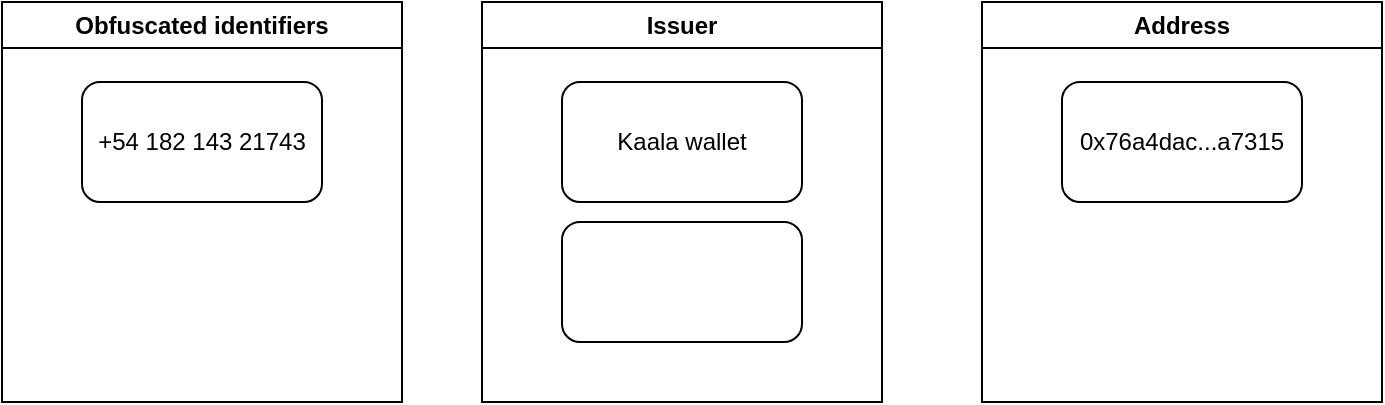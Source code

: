 <mxfile version="21.3.6" type="github">
  <diagram name="Page-1" id="eO7FiT_i-HfWzIFkXIoz">
    <mxGraphModel dx="954" dy="623" grid="1" gridSize="10" guides="1" tooltips="1" connect="1" arrows="1" fold="1" page="1" pageScale="1" pageWidth="850" pageHeight="1100" math="0" shadow="0">
      <root>
        <mxCell id="0" />
        <mxCell id="1" parent="0" />
        <mxCell id="Gz4OQwGg3zOOMkE949s_-1" value="Obfuscated identifiers" style="swimlane;whiteSpace=wrap;html=1;" vertex="1" parent="1">
          <mxGeometry x="140" y="180" width="200" height="200" as="geometry" />
        </mxCell>
        <mxCell id="Gz4OQwGg3zOOMkE949s_-3" value="+54 182 143 21743" style="rounded=1;whiteSpace=wrap;html=1;" vertex="1" parent="Gz4OQwGg3zOOMkE949s_-1">
          <mxGeometry x="40" y="40" width="120" height="60" as="geometry" />
        </mxCell>
        <mxCell id="Gz4OQwGg3zOOMkE949s_-4" value="Issuer" style="swimlane;whiteSpace=wrap;html=1;" vertex="1" parent="1">
          <mxGeometry x="380" y="180" width="200" height="200" as="geometry" />
        </mxCell>
        <mxCell id="Gz4OQwGg3zOOMkE949s_-5" value="Kaala wallet" style="rounded=1;whiteSpace=wrap;html=1;" vertex="1" parent="Gz4OQwGg3zOOMkE949s_-4">
          <mxGeometry x="40" y="40" width="120" height="60" as="geometry" />
        </mxCell>
        <mxCell id="Gz4OQwGg3zOOMkE949s_-8" value="" style="rounded=1;whiteSpace=wrap;html=1;" vertex="1" parent="Gz4OQwGg3zOOMkE949s_-4">
          <mxGeometry x="40" y="110" width="120" height="60" as="geometry" />
        </mxCell>
        <mxCell id="Gz4OQwGg3zOOMkE949s_-6" value="Address" style="swimlane;whiteSpace=wrap;html=1;" vertex="1" parent="1">
          <mxGeometry x="630" y="180" width="200" height="200" as="geometry" />
        </mxCell>
        <mxCell id="Gz4OQwGg3zOOMkE949s_-7" value="0x76a4dac...a7315" style="rounded=1;whiteSpace=wrap;html=1;" vertex="1" parent="Gz4OQwGg3zOOMkE949s_-6">
          <mxGeometry x="40" y="40" width="120" height="60" as="geometry" />
        </mxCell>
      </root>
    </mxGraphModel>
  </diagram>
</mxfile>
